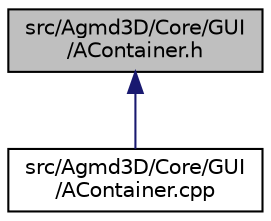 digraph "src/Agmd3D/Core/GUI/AContainer.h"
{
  edge [fontname="Helvetica",fontsize="10",labelfontname="Helvetica",labelfontsize="10"];
  node [fontname="Helvetica",fontsize="10",shape=record];
  Node1 [label="src/Agmd3D/Core/GUI\l/AContainer.h",height=0.2,width=0.4,color="black", fillcolor="grey75", style="filled" fontcolor="black"];
  Node1 -> Node2 [dir="back",color="midnightblue",fontsize="10",style="solid",fontname="Helvetica"];
  Node2 [label="src/Agmd3D/Core/GUI\l/AContainer.cpp",height=0.2,width=0.4,color="black", fillcolor="white", style="filled",URL="$_a_container_8cpp.html"];
}
